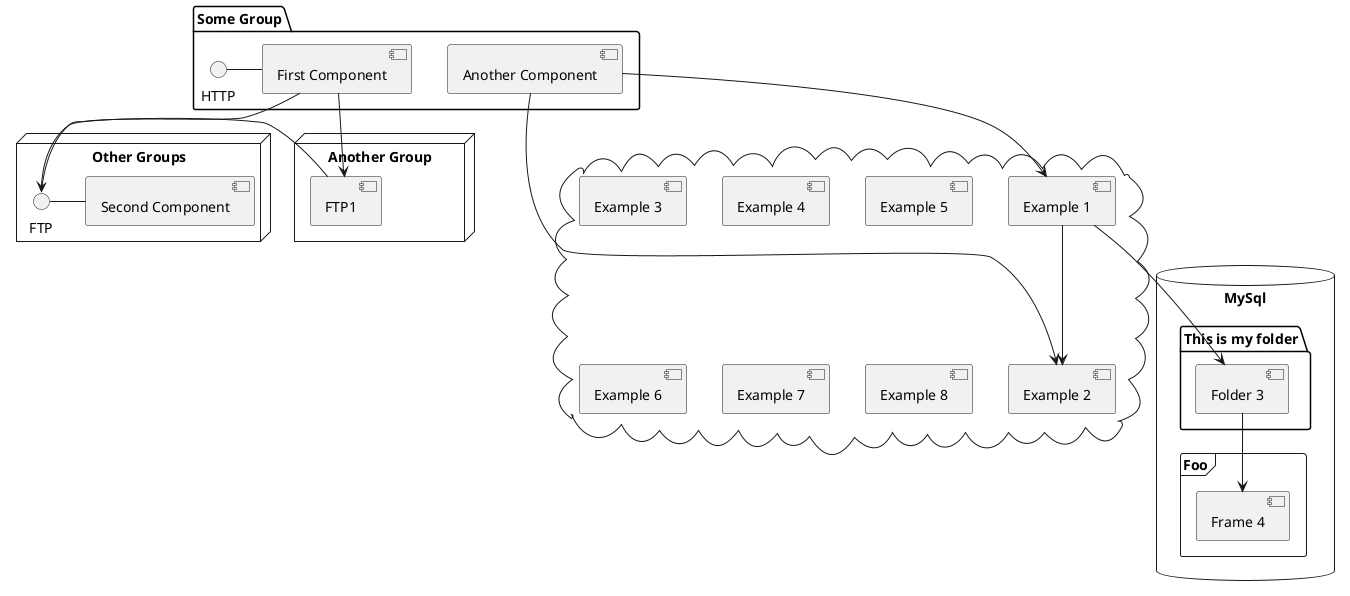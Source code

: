 @startuml

package "Some Group" {
  HTTP - [First Component]
  [Another Component]
}
 
node "Other Groups" {
  FTP - [Second Component]
  [First Component] --> FTP
}

node "Another Group" {
  FTP - [FTP1]
  [First Component] --> FTP1
}

cloud {
  [Example 1]
  [Example 2]
  [Example 3]
  [Example 4]
  [Example 5]
  [Example 6]
  [Example 7]
  [Example 8]
}


database "MySql" {
  folder "This is my folder" {
    [Folder 3]
  }
  frame "Foo" {
    [Frame 4]
  }
}


[Another Component] --> [Example 1]
[Another Component] --> [Example 2]
[Example 1] --> [Example 2]
[Example 1] --> [Folder 3]
[Folder 3] --> [Frame 4]

@enduml